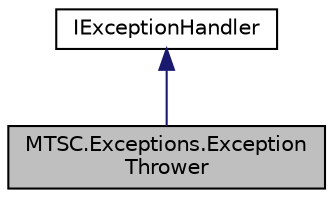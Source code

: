 digraph "MTSC.Exceptions.ExceptionThrower"
{
 // LATEX_PDF_SIZE
  edge [fontname="Helvetica",fontsize="10",labelfontname="Helvetica",labelfontsize="10"];
  node [fontname="Helvetica",fontsize="10",shape=record];
  Node2 [label="MTSC.Exceptions.Exception\lThrower",height=0.2,width=0.4,color="black", fillcolor="grey75", style="filled", fontcolor="black",tooltip="Throws all handled exceptions."];
  Node3 -> Node2 [dir="back",color="midnightblue",fontsize="10",style="solid",fontname="Helvetica"];
  Node3 [label="IExceptionHandler",height=0.2,width=0.4,color="black", fillcolor="white", style="filled",URL="$d8/d5c/interface_m_t_s_c_1_1_exceptions_1_1_i_exception_handler.html",tooltip="Handler to be used for handling exception."];
}
